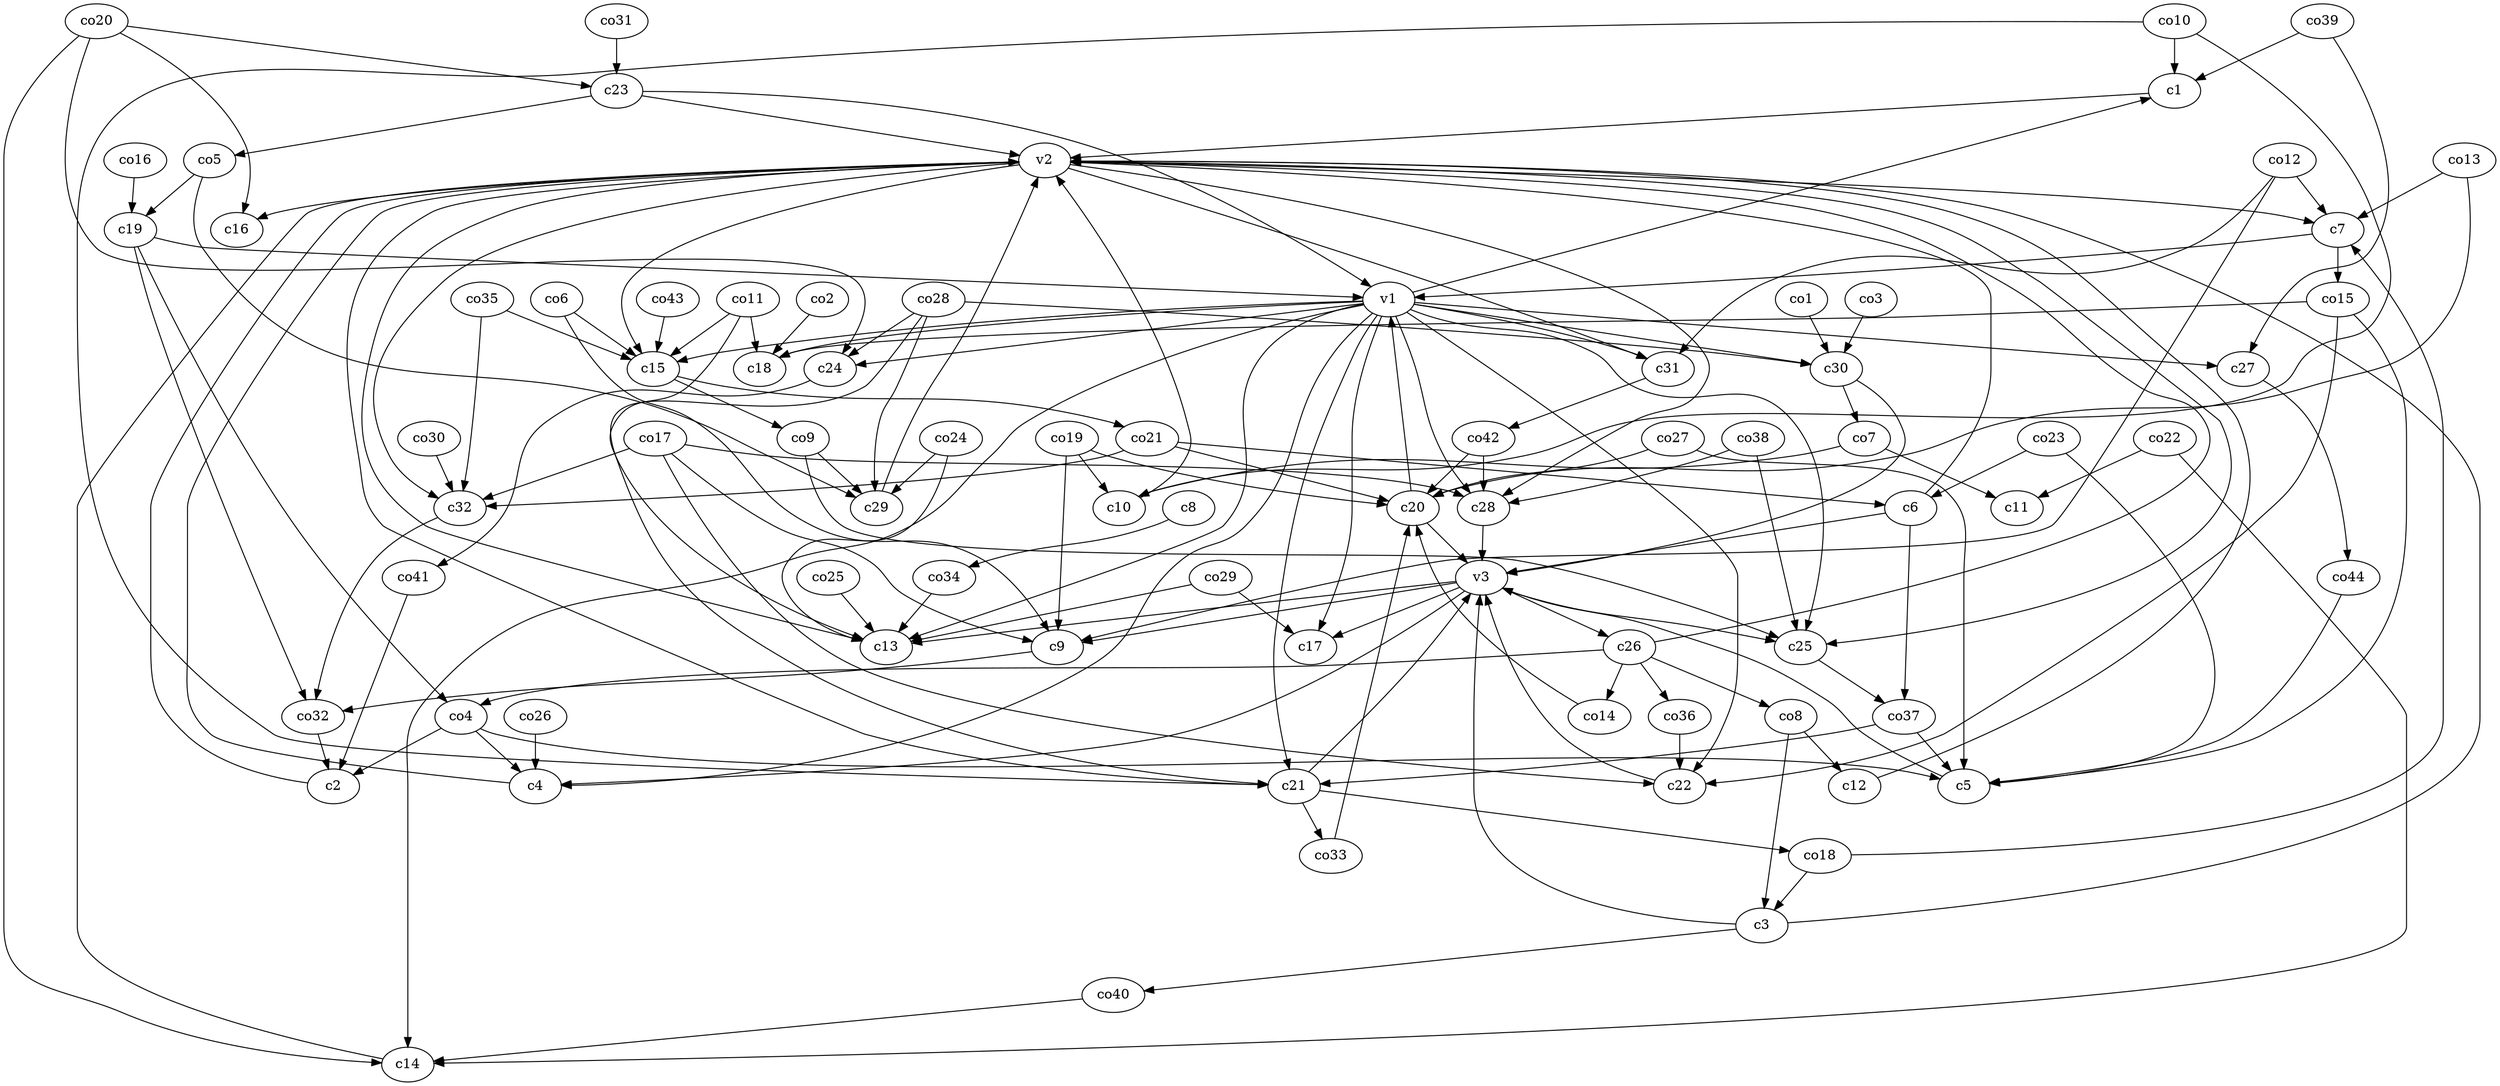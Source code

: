 strict digraph  {
c1;
c2;
c3;
c4;
c5;
c6;
c7;
c8;
c9;
c10;
c11;
c12;
c13;
c14;
c15;
c16;
c17;
c18;
c19;
c20;
c21;
c22;
c23;
c24;
c25;
c26;
c27;
c28;
c29;
c30;
c31;
c32;
v1;
v2;
v3;
co1;
co2;
co3;
co4;
co5;
co6;
co7;
co8;
co9;
co10;
co11;
co12;
co13;
co14;
co15;
co16;
co17;
co18;
co19;
co20;
co21;
co22;
co23;
co24;
co25;
co26;
co27;
co28;
co29;
co30;
co31;
co32;
co33;
co34;
co35;
co36;
co37;
co38;
co39;
co40;
co41;
co42;
co43;
co44;
c1 -> v2  [weight=1];
c2 -> v2  [weight=1];
c3 -> v2  [weight=1];
c3 -> co40  [weight=1];
c3 -> v3  [weight=1];
c4 -> v2  [weight=1];
c5 -> v3  [weight=1];
c6 -> v2  [weight=1];
c6 -> v3  [weight=1];
c6 -> co37  [weight=1];
c7 -> co15  [weight=1];
c7 -> v1  [weight=1];
c8 -> co34  [weight=1];
c9 -> co32  [weight=1];
c10 -> v2  [weight=1];
c12 -> v2  [weight=1];
c14 -> v2  [weight=1];
c15 -> co21  [weight=1];
c15 -> co9  [weight=1];
c19 -> co32  [weight=1];
c19 -> co4  [weight=1];
c19 -> v1  [weight=1];
c20 -> v3  [weight=1];
c20 -> v1  [weight=1];
c21 -> co33  [weight=1];
c21 -> v3  [weight=1];
c21 -> co18  [weight=1];
c22 -> v3  [weight=1];
c23 -> co5  [weight=1];
c23 -> v1  [weight=1];
c23 -> v2  [weight=1];
c24 -> co41  [weight=1];
c25 -> co37  [weight=1];
c26 -> v2  [weight=1];
c26 -> co36  [weight=1];
c26 -> co14  [weight=1];
c26 -> co4  [weight=1];
c26 -> co8  [weight=1];
c27 -> co44  [weight=1];
c28 -> v3  [weight=1];
c29 -> v2  [weight=1];
c30 -> co7  [weight=1];
c30 -> v3  [weight=1];
c31 -> co42  [weight=1];
c32 -> co32  [weight=1];
v1 -> c22  [weight=1];
v1 -> c15  [weight=1];
v1 -> c27  [weight=1];
v1 -> c28  [weight=1];
v1 -> c1  [weight=1];
v1 -> c21  [weight=1];
v1 -> c13  [weight=1];
v1 -> c24  [weight=1];
v1 -> c4  [weight=1];
v1 -> c17  [weight=1];
v1 -> c31  [weight=1];
v1 -> c25  [weight=1];
v1 -> c14  [weight=1];
v1 -> c18  [weight=1];
v1 -> c30  [weight=1];
v2 -> c16  [weight=1];
v2 -> c7  [weight=1];
v2 -> c31  [weight=1];
v2 -> c15  [weight=1];
v2 -> c13  [weight=1];
v2 -> c28  [weight=1];
v2 -> c25  [weight=1];
v2 -> c21  [weight=1];
v2 -> c32  [weight=1];
v3 -> c17  [weight=1];
v3 -> c9  [weight=1];
v3 -> c4  [weight=1];
v3 -> c25  [weight=1];
v3 -> c13  [weight=1];
v3 -> c26  [weight=1];
co1 -> c30  [weight=1];
co2 -> c18  [weight=1];
co3 -> c30  [weight=1];
co4 -> c2  [weight=1];
co4 -> c4  [weight=1];
co4 -> c5  [weight=1];
co5 -> c29  [weight=1];
co5 -> c19  [weight=1];
co6 -> c9  [weight=1];
co6 -> c15  [weight=1];
co7 -> c10  [weight=1];
co7 -> c11  [weight=1];
co8 -> c3  [weight=1];
co8 -> c12  [weight=1];
co9 -> c25  [weight=1];
co9 -> c29  [weight=1];
co10 -> c10  [weight=1];
co10 -> c21  [weight=1];
co10 -> c1  [weight=1];
co11 -> c13  [weight=1];
co11 -> c15  [weight=1];
co11 -> c18  [weight=1];
co12 -> c9  [weight=1];
co12 -> c31  [weight=1];
co12 -> c7  [weight=1];
co13 -> c20  [weight=1];
co13 -> c7  [weight=1];
co14 -> c20  [weight=1];
co15 -> c18  [weight=1];
co15 -> c5  [weight=1];
co15 -> c22  [weight=1];
co16 -> c19  [weight=1];
co17 -> c28  [weight=1];
co17 -> c22  [weight=1];
co17 -> c32  [weight=1];
co17 -> c9  [weight=1];
co18 -> c3  [weight=1];
co18 -> c7  [weight=1];
co19 -> c9  [weight=1];
co19 -> c10  [weight=1];
co19 -> c20  [weight=1];
co20 -> c16  [weight=1];
co20 -> c24  [weight=1];
co20 -> c23  [weight=1];
co20 -> c14  [weight=1];
co21 -> c6  [weight=1];
co21 -> c32  [weight=1];
co21 -> c20  [weight=1];
co22 -> c14  [weight=1];
co22 -> c11  [weight=1];
co23 -> c5  [weight=1];
co23 -> c6  [weight=1];
co24 -> c29  [weight=1];
co24 -> c13  [weight=1];
co25 -> c13  [weight=1];
co26 -> c4  [weight=1];
co27 -> c20  [weight=1];
co27 -> c5  [weight=1];
co28 -> c21  [weight=1];
co28 -> c29  [weight=1];
co28 -> c30  [weight=1];
co28 -> c24  [weight=1];
co29 -> c17  [weight=1];
co29 -> c13  [weight=1];
co30 -> c32  [weight=1];
co31 -> c23  [weight=1];
co32 -> c2  [weight=1];
co33 -> c20  [weight=1];
co34 -> c13  [weight=1];
co35 -> c15  [weight=1];
co35 -> c32  [weight=1];
co36 -> c22  [weight=1];
co37 -> c5  [weight=1];
co37 -> c21  [weight=1];
co38 -> c28  [weight=1];
co38 -> c25  [weight=1];
co39 -> c27  [weight=1];
co39 -> c1  [weight=1];
co40 -> c14  [weight=1];
co41 -> c2  [weight=1];
co42 -> c28  [weight=1];
co42 -> c20  [weight=1];
co43 -> c15  [weight=1];
co44 -> c5  [weight=1];
}
